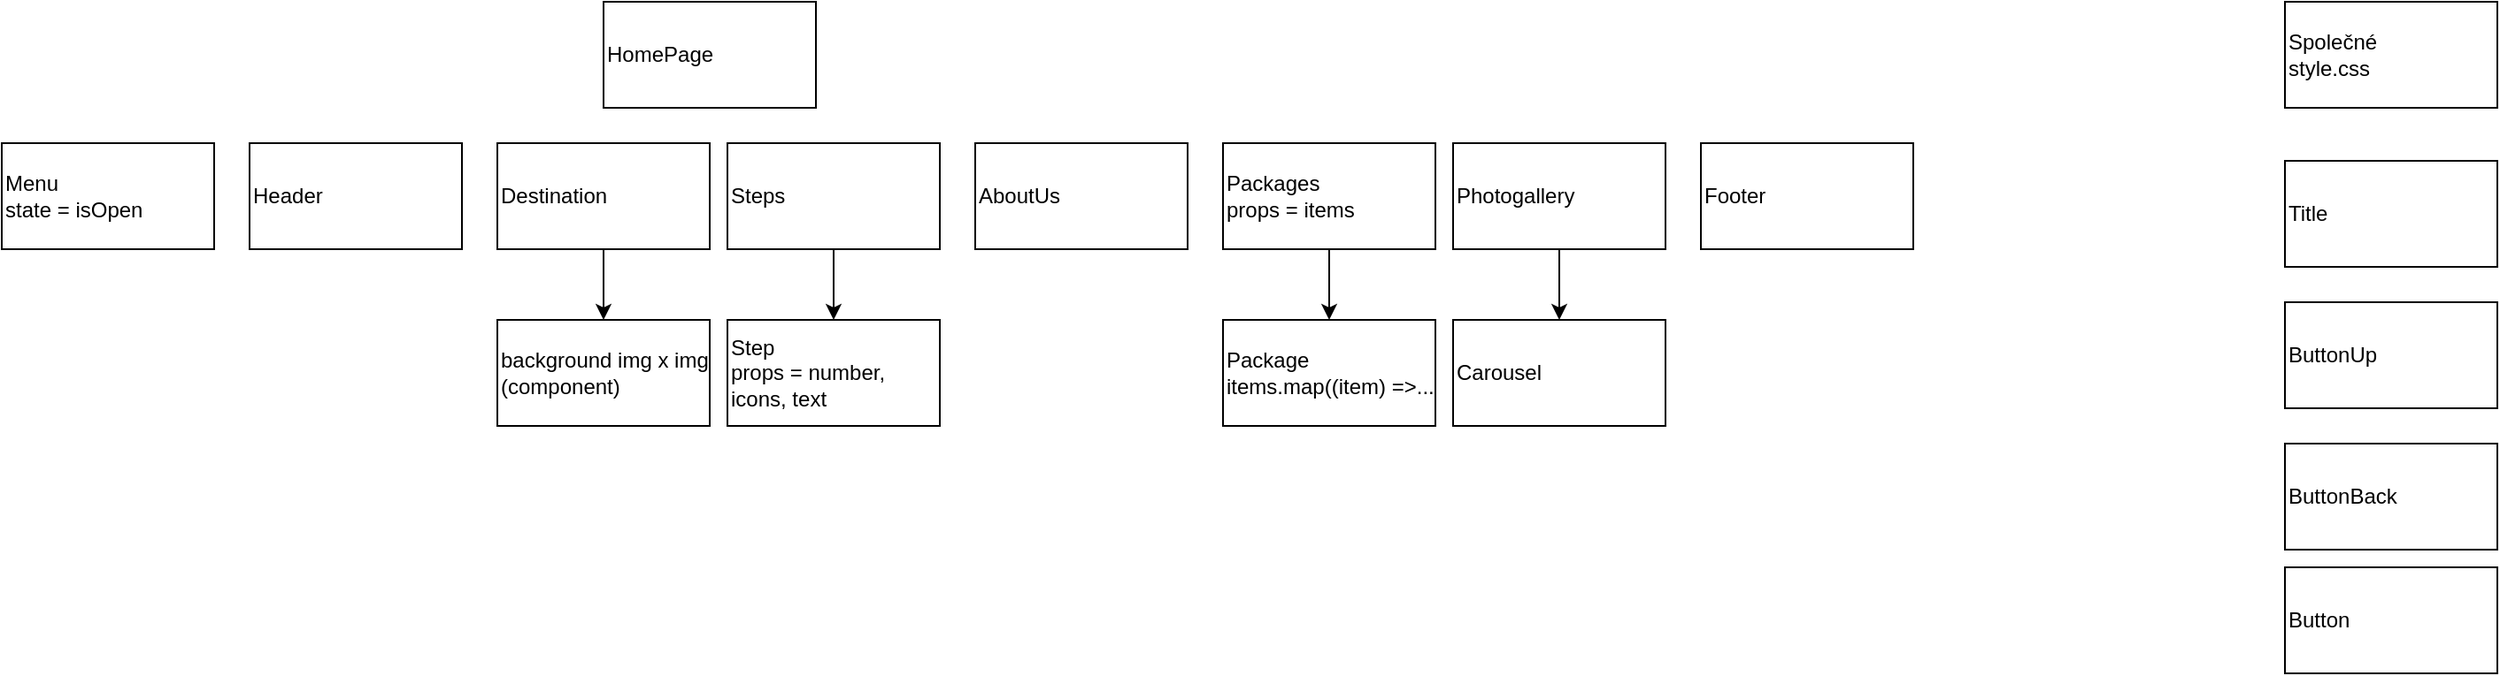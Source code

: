 <mxfile>
    <diagram id="E_I4MQV7jeQYuoeriWEi" name="Page-1">
        <mxGraphModel dx="640" dy="343" grid="1" gridSize="10" guides="1" tooltips="1" connect="1" arrows="1" fold="1" page="1" pageScale="1" pageWidth="850" pageHeight="1100" math="0" shadow="0">
            <root>
                <mxCell id="0"/>
                <mxCell id="1" parent="0"/>
                <mxCell id="2" value="HomePage" style="rounded=0;whiteSpace=wrap;html=1;align=left;" vertex="1" parent="1">
                    <mxGeometry x="490" y="20" width="120" height="60" as="geometry"/>
                </mxCell>
                <mxCell id="3" value="Menu&lt;br&gt;state = isOpen" style="rounded=0;whiteSpace=wrap;html=1;align=left;" vertex="1" parent="1">
                    <mxGeometry x="150" y="100" width="120" height="60" as="geometry"/>
                </mxCell>
                <mxCell id="4" value="Header" style="rounded=0;whiteSpace=wrap;html=1;align=left;" vertex="1" parent="1">
                    <mxGeometry x="290" y="100" width="120" height="60" as="geometry"/>
                </mxCell>
                <mxCell id="27" value="" style="edgeStyle=none;html=1;" edge="1" parent="1" source="5" target="26">
                    <mxGeometry relative="1" as="geometry"/>
                </mxCell>
                <mxCell id="5" value="Destination" style="rounded=0;whiteSpace=wrap;html=1;align=left;" vertex="1" parent="1">
                    <mxGeometry x="430" y="100" width="120" height="60" as="geometry"/>
                </mxCell>
                <mxCell id="21" value="" style="edgeStyle=none;html=1;" edge="1" parent="1" source="6" target="20">
                    <mxGeometry relative="1" as="geometry"/>
                </mxCell>
                <mxCell id="6" value="Steps" style="rounded=0;whiteSpace=wrap;html=1;align=left;" vertex="1" parent="1">
                    <mxGeometry x="560" y="100" width="120" height="60" as="geometry"/>
                </mxCell>
                <mxCell id="7" value="AboutUs" style="rounded=0;whiteSpace=wrap;html=1;align=left;" vertex="1" parent="1">
                    <mxGeometry x="700" y="100" width="120" height="60" as="geometry"/>
                </mxCell>
                <mxCell id="23" value="" style="edgeStyle=none;html=1;" edge="1" parent="1" source="8" target="22">
                    <mxGeometry relative="1" as="geometry"/>
                </mxCell>
                <mxCell id="8" value="Packages&lt;br&gt;props = items&amp;nbsp;&lt;br&gt;" style="rounded=0;whiteSpace=wrap;html=1;align=left;" vertex="1" parent="1">
                    <mxGeometry x="840" y="100" width="120" height="60" as="geometry"/>
                </mxCell>
                <mxCell id="25" value="" style="edgeStyle=none;html=1;" edge="1" parent="1" source="9" target="24">
                    <mxGeometry relative="1" as="geometry"/>
                </mxCell>
                <mxCell id="9" value="Photogallery" style="rounded=0;whiteSpace=wrap;html=1;align=left;" vertex="1" parent="1">
                    <mxGeometry x="970" y="100" width="120" height="60" as="geometry"/>
                </mxCell>
                <mxCell id="10" value="Footer" style="rounded=0;whiteSpace=wrap;html=1;align=left;" vertex="1" parent="1">
                    <mxGeometry x="1110" y="100" width="120" height="60" as="geometry"/>
                </mxCell>
                <mxCell id="11" value="Společné&lt;br&gt;style.css" style="rounded=0;whiteSpace=wrap;html=1;align=left;" vertex="1" parent="1">
                    <mxGeometry x="1440" y="20" width="120" height="60" as="geometry"/>
                </mxCell>
                <mxCell id="12" value="Title" style="rounded=0;whiteSpace=wrap;html=1;align=left;" vertex="1" parent="1">
                    <mxGeometry x="1440" y="110" width="120" height="60" as="geometry"/>
                </mxCell>
                <mxCell id="13" value="ButtonUp" style="rounded=0;whiteSpace=wrap;html=1;align=left;" vertex="1" parent="1">
                    <mxGeometry x="1440" y="190" width="120" height="60" as="geometry"/>
                </mxCell>
                <mxCell id="14" value="ButtonBack" style="rounded=0;whiteSpace=wrap;html=1;align=left;" vertex="1" parent="1">
                    <mxGeometry x="1440" y="270" width="120" height="60" as="geometry"/>
                </mxCell>
                <mxCell id="15" value="Button" style="rounded=0;whiteSpace=wrap;html=1;align=left;" vertex="1" parent="1">
                    <mxGeometry x="1440" y="340" width="120" height="60" as="geometry"/>
                </mxCell>
                <mxCell id="20" value="Step&lt;br&gt;props = number, icons, text" style="rounded=0;whiteSpace=wrap;html=1;align=left;" vertex="1" parent="1">
                    <mxGeometry x="560" y="200" width="120" height="60" as="geometry"/>
                </mxCell>
                <mxCell id="22" value="Package&lt;br&gt;items.map((item) =&amp;gt;..." style="rounded=0;whiteSpace=wrap;html=1;align=left;" vertex="1" parent="1">
                    <mxGeometry x="840" y="200" width="120" height="60" as="geometry"/>
                </mxCell>
                <mxCell id="24" value="Carousel" style="rounded=0;whiteSpace=wrap;html=1;align=left;" vertex="1" parent="1">
                    <mxGeometry x="970" y="200" width="120" height="60" as="geometry"/>
                </mxCell>
                <mxCell id="26" value="background img x img (component)" style="rounded=0;whiteSpace=wrap;html=1;align=left;" vertex="1" parent="1">
                    <mxGeometry x="430" y="200" width="120" height="60" as="geometry"/>
                </mxCell>
            </root>
        </mxGraphModel>
    </diagram>
</mxfile>
